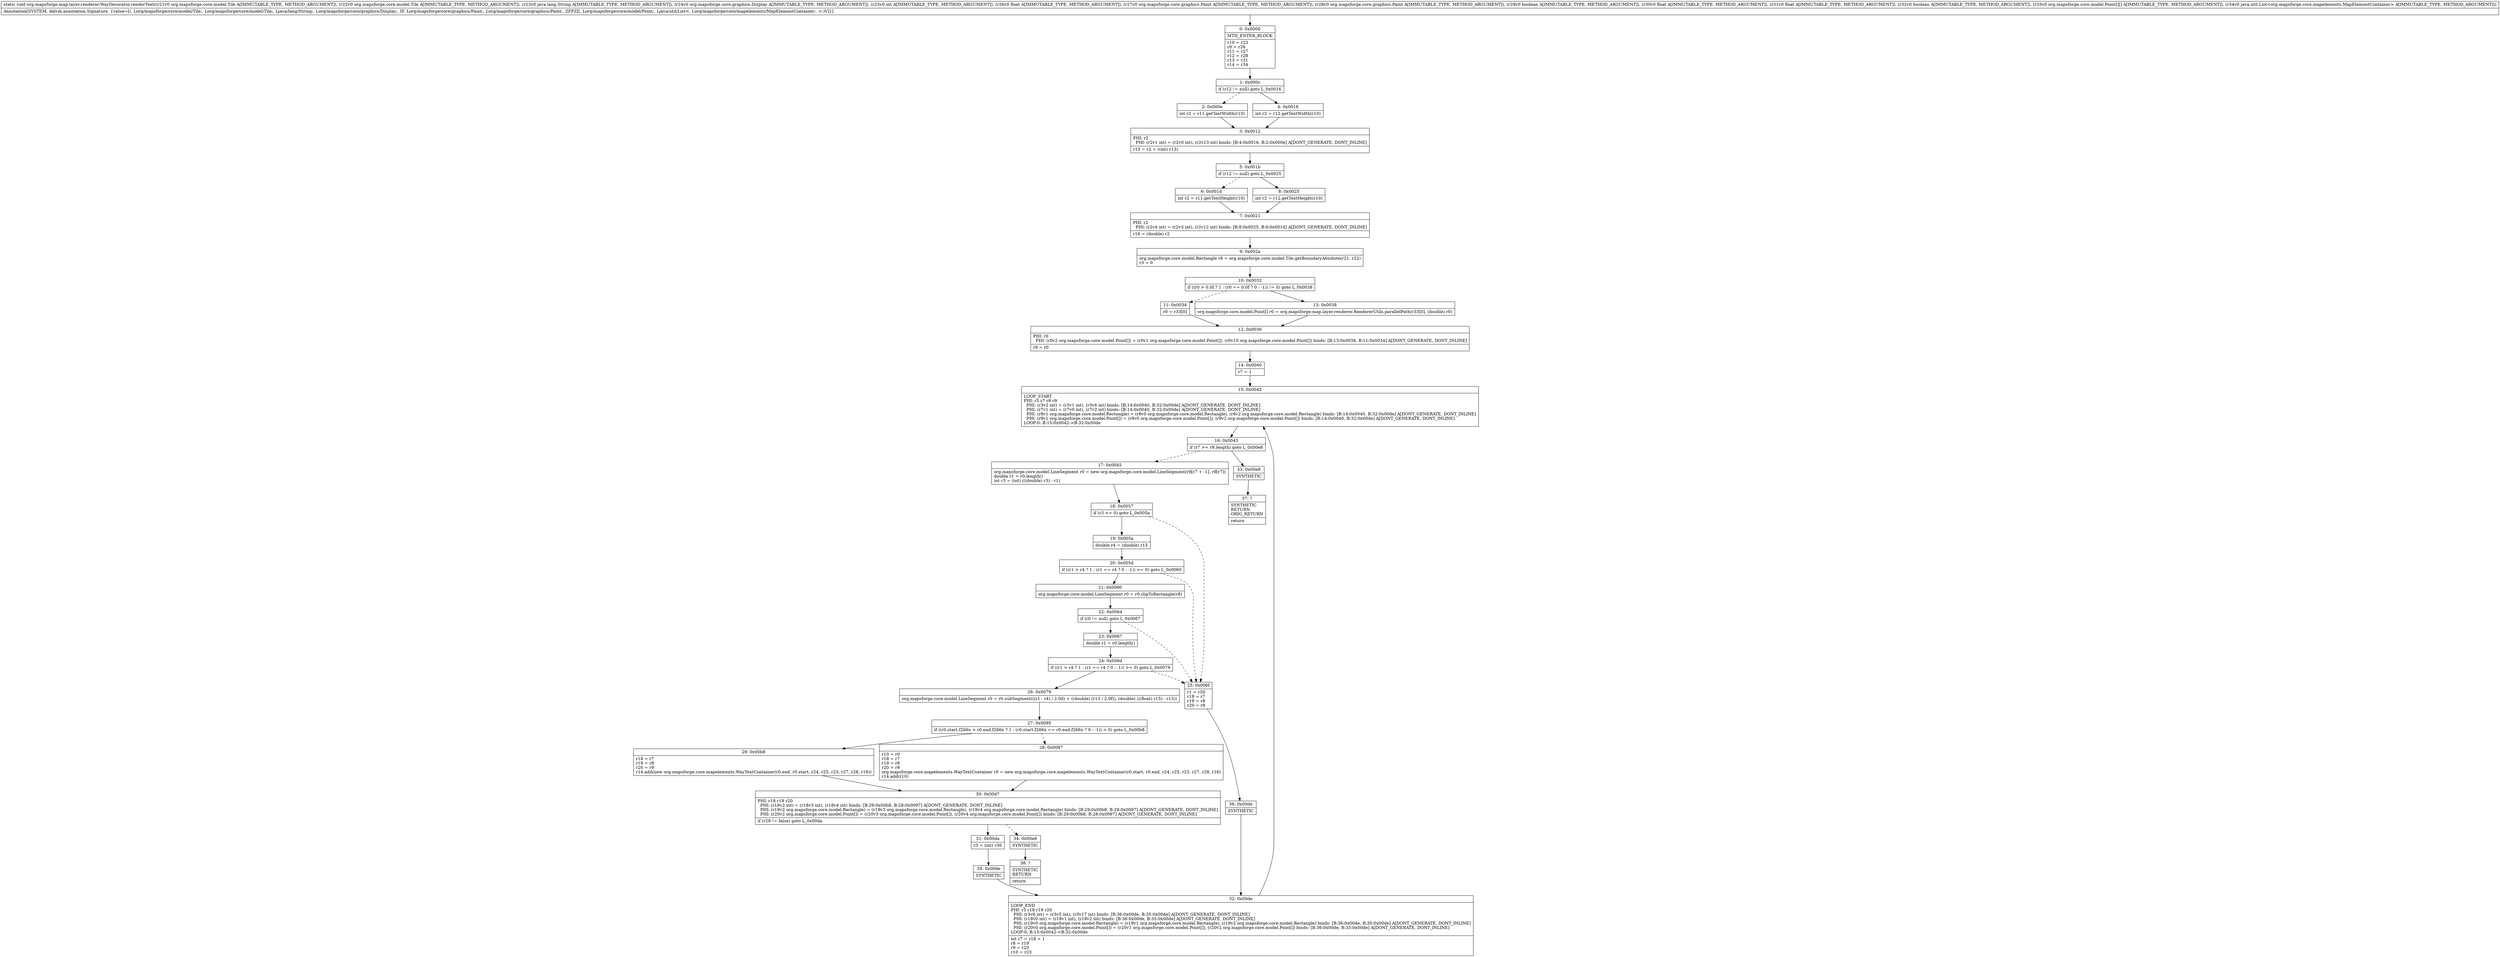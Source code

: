 digraph "CFG fororg.mapsforge.map.layer.renderer.WayDecorator.renderText(Lorg\/mapsforge\/core\/model\/Tile;Lorg\/mapsforge\/core\/model\/Tile;Ljava\/lang\/String;Lorg\/mapsforge\/core\/graphics\/Display;IFLorg\/mapsforge\/core\/graphics\/Paint;Lorg\/mapsforge\/core\/graphics\/Paint;ZFFZ[[Lorg\/mapsforge\/core\/model\/Point;Ljava\/util\/List;)V" {
Node_0 [shape=record,label="{0\:\ 0x0000|MTH_ENTER_BLOCK\l|r10 = r23\lr0 = r26\lr11 = r27\lr12 = r28\lr13 = r31\lr14 = r34\l}"];
Node_1 [shape=record,label="{1\:\ 0x000c|if (r12 != null) goto L_0x0016\l}"];
Node_2 [shape=record,label="{2\:\ 0x000e|int r2 = r11.getTextWidth(r10)\l}"];
Node_3 [shape=record,label="{3\:\ 0x0012|PHI: r2 \l  PHI: (r2v1 int) = (r2v0 int), (r2v13 int) binds: [B:4:0x0016, B:2:0x000e] A[DONT_GENERATE, DONT_INLINE]\l|r15 = r2 + ((int) r13)\l}"];
Node_4 [shape=record,label="{4\:\ 0x0016|int r2 = r12.getTextWidth(r10)\l}"];
Node_5 [shape=record,label="{5\:\ 0x001b|if (r12 != null) goto L_0x0025\l}"];
Node_6 [shape=record,label="{6\:\ 0x001d|int r2 = r11.getTextHeight(r10)\l}"];
Node_7 [shape=record,label="{7\:\ 0x0021|PHI: r2 \l  PHI: (r2v4 int) = (r2v3 int), (r2v12 int) binds: [B:8:0x0025, B:6:0x001d] A[DONT_GENERATE, DONT_INLINE]\l|r16 = (double) r2\l}"];
Node_8 [shape=record,label="{8\:\ 0x0025|int r2 = r12.getTextHeight(r10)\l}"];
Node_9 [shape=record,label="{9\:\ 0x002a|org.mapsforge.core.model.Rectangle r8 = org.mapsforge.core.model.Tile.getBoundaryAbsolute(r21, r22)\lr3 = 0\l}"];
Node_10 [shape=record,label="{10\:\ 0x0032|if ((r0 \> 0.0f ? 1 : (r0 == 0.0f ? 0 : \-1)) != 0) goto L_0x0038\l}"];
Node_11 [shape=record,label="{11\:\ 0x0034|r0 = r33[0]\l}"];
Node_12 [shape=record,label="{12\:\ 0x0036|PHI: r0 \l  PHI: (r0v2 org.mapsforge.core.model.Point[]) = (r0v1 org.mapsforge.core.model.Point[]), (r0v10 org.mapsforge.core.model.Point[]) binds: [B:13:0x0038, B:11:0x0034] A[DONT_GENERATE, DONT_INLINE]\l|r9 = r0\l}"];
Node_13 [shape=record,label="{13\:\ 0x0038|org.mapsforge.core.model.Point[] r0 = org.mapsforge.map.layer.renderer.RendererUtils.parallelPath(r33[0], (double) r0)\l}"];
Node_14 [shape=record,label="{14\:\ 0x0040|r7 = 1\l}"];
Node_15 [shape=record,label="{15\:\ 0x0042|LOOP_START\lPHI: r3 r7 r8 r9 \l  PHI: (r3v2 int) = (r3v1 int), (r3v6 int) binds: [B:14:0x0040, B:32:0x00de] A[DONT_GENERATE, DONT_INLINE]\l  PHI: (r7v1 int) = (r7v0 int), (r7v2 int) binds: [B:14:0x0040, B:32:0x00de] A[DONT_GENERATE, DONT_INLINE]\l  PHI: (r8v1 org.mapsforge.core.model.Rectangle) = (r8v0 org.mapsforge.core.model.Rectangle), (r8v2 org.mapsforge.core.model.Rectangle) binds: [B:14:0x0040, B:32:0x00de] A[DONT_GENERATE, DONT_INLINE]\l  PHI: (r9v1 org.mapsforge.core.model.Point[]) = (r9v0 org.mapsforge.core.model.Point[]), (r9v2 org.mapsforge.core.model.Point[]) binds: [B:14:0x0040, B:32:0x00de] A[DONT_GENERATE, DONT_INLINE]\lLOOP:0: B:15:0x0042\-\>B:32:0x00de\l}"];
Node_16 [shape=record,label="{16\:\ 0x0043|if (r7 \>= r9.length) goto L_0x00e8\l}"];
Node_17 [shape=record,label="{17\:\ 0x0045|org.mapsforge.core.model.LineSegment r0 = new org.mapsforge.core.model.LineSegment(r9[r7 + \-1], r9[r7])\ldouble r1 = r0.length()\lint r3 = (int) (((double) r3) \- r1)\l}"];
Node_18 [shape=record,label="{18\:\ 0x0057|if (r3 \<= 0) goto L_0x005a\l}"];
Node_19 [shape=record,label="{19\:\ 0x005a|double r4 = (double) r15\l}"];
Node_20 [shape=record,label="{20\:\ 0x005d|if ((r1 \> r4 ? 1 : (r1 == r4 ? 0 : \-1)) \>= 0) goto L_0x0060\l}"];
Node_21 [shape=record,label="{21\:\ 0x0060|org.mapsforge.core.model.LineSegment r0 = r0.clipToRectangle(r8)\l}"];
Node_22 [shape=record,label="{22\:\ 0x0064|if (r0 != null) goto L_0x0067\l}"];
Node_23 [shape=record,label="{23\:\ 0x0067|double r1 = r0.length()\l}"];
Node_24 [shape=record,label="{24\:\ 0x006d|if ((r1 \> r4 ? 1 : (r1 == r4 ? 0 : \-1)) \>= 0) goto L_0x0079\l}"];
Node_25 [shape=record,label="{25\:\ 0x006f|r1 = r30\lr18 = r7\lr19 = r8\lr20 = r9\l}"];
Node_26 [shape=record,label="{26\:\ 0x0079|org.mapsforge.core.model.LineSegment r0 = r0.subSegment(((r1 \- r4) \/ 2.0d) + ((double) (r13 \/ 2.0f)), (double) (((float) r15) \- r13))\l}"];
Node_27 [shape=record,label="{27\:\ 0x0095|if ((r0.start.f266x \> r0.end.f266x ? 1 : (r0.start.f266x == r0.end.f266x ? 0 : \-1)) \> 0) goto L_0x00b8\l}"];
Node_28 [shape=record,label="{28\:\ 0x0097|r10 = r0\lr18 = r7\lr19 = r8\lr20 = r9\lorg.mapsforge.core.mapelements.WayTextContainer r0 = new org.mapsforge.core.mapelements.WayTextContainer(r0.start, r0.end, r24, r25, r23, r27, r28, r16)\lr14.add(r10)\l}"];
Node_29 [shape=record,label="{29\:\ 0x00b8|r18 = r7\lr19 = r8\lr20 = r9\lr14.add(new org.mapsforge.core.mapelements.WayTextContainer(r0.end, r0.start, r24, r25, r23, r27, r28, r16))\l}"];
Node_30 [shape=record,label="{30\:\ 0x00d7|PHI: r18 r19 r20 \l  PHI: (r18v2 int) = (r18v3 int), (r18v4 int) binds: [B:29:0x00b8, B:28:0x0097] A[DONT_GENERATE, DONT_INLINE]\l  PHI: (r19v2 org.mapsforge.core.model.Rectangle) = (r19v3 org.mapsforge.core.model.Rectangle), (r19v4 org.mapsforge.core.model.Rectangle) binds: [B:29:0x00b8, B:28:0x0097] A[DONT_GENERATE, DONT_INLINE]\l  PHI: (r20v2 org.mapsforge.core.model.Point[]) = (r20v3 org.mapsforge.core.model.Point[]), (r20v4 org.mapsforge.core.model.Point[]) binds: [B:29:0x00b8, B:28:0x0097] A[DONT_GENERATE, DONT_INLINE]\l|if (r29 != false) goto L_0x00da\l}"];
Node_31 [shape=record,label="{31\:\ 0x00da|r3 = (int) r30\l}"];
Node_32 [shape=record,label="{32\:\ 0x00de|LOOP_END\lPHI: r3 r18 r19 r20 \l  PHI: (r3v6 int) = (r3v5 int), (r3v17 int) binds: [B:36:0x00de, B:35:0x00de] A[DONT_GENERATE, DONT_INLINE]\l  PHI: (r18v0 int) = (r18v1 int), (r18v2 int) binds: [B:36:0x00de, B:35:0x00de] A[DONT_GENERATE, DONT_INLINE]\l  PHI: (r19v0 org.mapsforge.core.model.Rectangle) = (r19v1 org.mapsforge.core.model.Rectangle), (r19v2 org.mapsforge.core.model.Rectangle) binds: [B:36:0x00de, B:35:0x00de] A[DONT_GENERATE, DONT_INLINE]\l  PHI: (r20v0 org.mapsforge.core.model.Point[]) = (r20v1 org.mapsforge.core.model.Point[]), (r20v2 org.mapsforge.core.model.Point[]) binds: [B:36:0x00de, B:35:0x00de] A[DONT_GENERATE, DONT_INLINE]\lLOOP:0: B:15:0x0042\-\>B:32:0x00de\l|int r7 = r18 + 1\lr8 = r19\lr9 = r20\lr10 = r23\l}"];
Node_33 [shape=record,label="{33\:\ 0x00e8|SYNTHETIC\l}"];
Node_34 [shape=record,label="{34\:\ 0x00e8|SYNTHETIC\l}"];
Node_35 [shape=record,label="{35\:\ 0x00de|SYNTHETIC\l}"];
Node_36 [shape=record,label="{36\:\ 0x00de|SYNTHETIC\l}"];
Node_37 [shape=record,label="{37\:\ ?|SYNTHETIC\lRETURN\lORIG_RETURN\l|return\l}"];
Node_38 [shape=record,label="{38\:\ ?|SYNTHETIC\lRETURN\l|return\l}"];
MethodNode[shape=record,label="{static void org.mapsforge.map.layer.renderer.WayDecorator.renderText((r21v0 org.mapsforge.core.model.Tile A[IMMUTABLE_TYPE, METHOD_ARGUMENT]), (r22v0 org.mapsforge.core.model.Tile A[IMMUTABLE_TYPE, METHOD_ARGUMENT]), (r23v0 java.lang.String A[IMMUTABLE_TYPE, METHOD_ARGUMENT]), (r24v0 org.mapsforge.core.graphics.Display A[IMMUTABLE_TYPE, METHOD_ARGUMENT]), (r25v0 int A[IMMUTABLE_TYPE, METHOD_ARGUMENT]), (r26v0 float A[IMMUTABLE_TYPE, METHOD_ARGUMENT]), (r27v0 org.mapsforge.core.graphics.Paint A[IMMUTABLE_TYPE, METHOD_ARGUMENT]), (r28v0 org.mapsforge.core.graphics.Paint A[IMMUTABLE_TYPE, METHOD_ARGUMENT]), (r29v0 boolean A[IMMUTABLE_TYPE, METHOD_ARGUMENT]), (r30v0 float A[IMMUTABLE_TYPE, METHOD_ARGUMENT]), (r31v0 float A[IMMUTABLE_TYPE, METHOD_ARGUMENT]), (r32v0 boolean A[IMMUTABLE_TYPE, METHOD_ARGUMENT]), (r33v0 org.mapsforge.core.model.Point[][] A[IMMUTABLE_TYPE, METHOD_ARGUMENT]), (r34v0 java.util.List\<org.mapsforge.core.mapelements.MapElementContainer\> A[IMMUTABLE_TYPE, METHOD_ARGUMENT]))  | Annotation[SYSTEM, dalvik.annotation.Signature, \{value=[(, Lorg\/mapsforge\/core\/model\/Tile;, Lorg\/mapsforge\/core\/model\/Tile;, Ljava\/lang\/String;, Lorg\/mapsforge\/core\/graphics\/Display;, IF, Lorg\/mapsforge\/core\/graphics\/Paint;, Lorg\/mapsforge\/core\/graphics\/Paint;, ZFFZ[[, Lorg\/mapsforge\/core\/model\/Point;, Ljava\/util\/List\<, Lorg\/mapsforge\/core\/mapelements\/MapElementContainer;, \>;)V]\}]\l}"];
MethodNode -> Node_0;
Node_0 -> Node_1;
Node_1 -> Node_2[style=dashed];
Node_1 -> Node_4;
Node_2 -> Node_3;
Node_3 -> Node_5;
Node_4 -> Node_3;
Node_5 -> Node_6[style=dashed];
Node_5 -> Node_8;
Node_6 -> Node_7;
Node_7 -> Node_9;
Node_8 -> Node_7;
Node_9 -> Node_10;
Node_10 -> Node_11[style=dashed];
Node_10 -> Node_13;
Node_11 -> Node_12;
Node_12 -> Node_14;
Node_13 -> Node_12;
Node_14 -> Node_15;
Node_15 -> Node_16;
Node_16 -> Node_17[style=dashed];
Node_16 -> Node_33;
Node_17 -> Node_18;
Node_18 -> Node_19;
Node_18 -> Node_25[style=dashed];
Node_19 -> Node_20;
Node_20 -> Node_21;
Node_20 -> Node_25[style=dashed];
Node_21 -> Node_22;
Node_22 -> Node_23;
Node_22 -> Node_25[style=dashed];
Node_23 -> Node_24;
Node_24 -> Node_25[style=dashed];
Node_24 -> Node_26;
Node_25 -> Node_36;
Node_26 -> Node_27;
Node_27 -> Node_28[style=dashed];
Node_27 -> Node_29;
Node_28 -> Node_30;
Node_29 -> Node_30;
Node_30 -> Node_31;
Node_30 -> Node_34[style=dashed];
Node_31 -> Node_35;
Node_32 -> Node_15;
Node_33 -> Node_37;
Node_34 -> Node_38;
Node_35 -> Node_32;
Node_36 -> Node_32;
}

